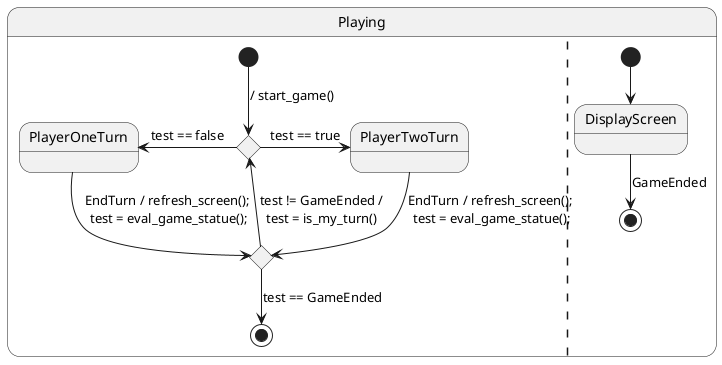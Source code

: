 @startuml StateMachine

' state "SelectRole" as select_role
' state "WaitingForConnectionHost" as waiting_for_fonnection_host
' state "WaitingForConnectionGuest" as waiting_for_connection_guest
' state fusionStart <<choice>>

state "Playing" as connected {
    state "ChoiceForGameStatus" as choice_for_game_status <<choice>>
    state "ChoiceForPlayer" as choice_for_player <<choice>>
    state "PlayerTwoTurn" as playing
    state "PlayerOneTurn" as wainting_for_opponent

    [*] -down-> choice_for_player : / start_game()

    choice_for_game_status -down-> [*] : test == GameEnded
    choice_for_game_status -up-> choice_for_player : test != GameEnded /\ntest = is_my_turn()

    choice_for_player -right-> playing : test == true
    choice_for_player -left-> wainting_for_opponent : test == false

    playing --> choice_for_game_status : EndTurn / refresh_screen();\n test = eval_game_statue();

    wainting_for_opponent --> choice_for_game_status : EndTurn / refresh_screen();\n test = eval_game_statue();

    ||

    state "DisplayScreen" as display

    [*] --> display

    ' display --> display : NextTurn / refresh_screen()
    display --> [*] : GameEnded
}
@enduml

